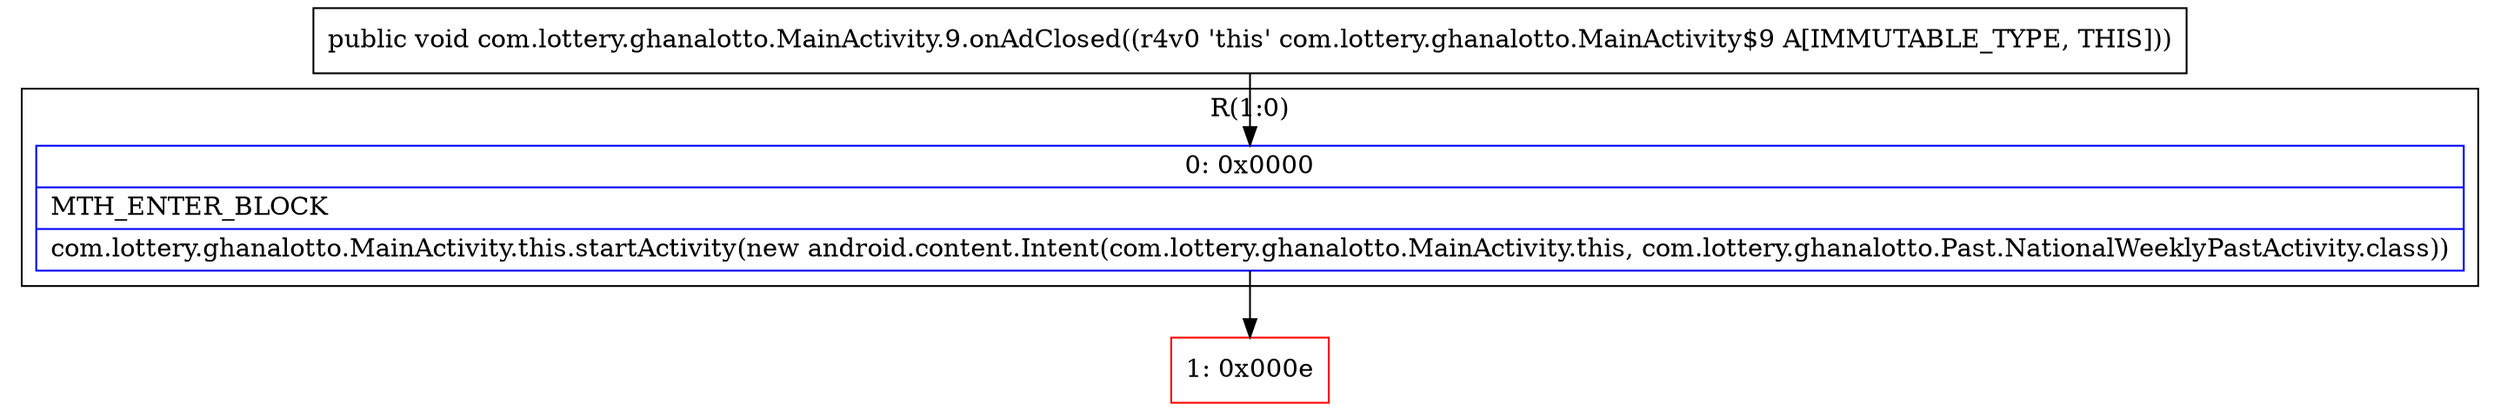 digraph "CFG forcom.lottery.ghanalotto.MainActivity.9.onAdClosed()V" {
subgraph cluster_Region_1217101599 {
label = "R(1:0)";
node [shape=record,color=blue];
Node_0 [shape=record,label="{0\:\ 0x0000|MTH_ENTER_BLOCK\l|com.lottery.ghanalotto.MainActivity.this.startActivity(new android.content.Intent(com.lottery.ghanalotto.MainActivity.this, com.lottery.ghanalotto.Past.NationalWeeklyPastActivity.class))\l}"];
}
Node_1 [shape=record,color=red,label="{1\:\ 0x000e}"];
MethodNode[shape=record,label="{public void com.lottery.ghanalotto.MainActivity.9.onAdClosed((r4v0 'this' com.lottery.ghanalotto.MainActivity$9 A[IMMUTABLE_TYPE, THIS])) }"];
MethodNode -> Node_0;
Node_0 -> Node_1;
}

